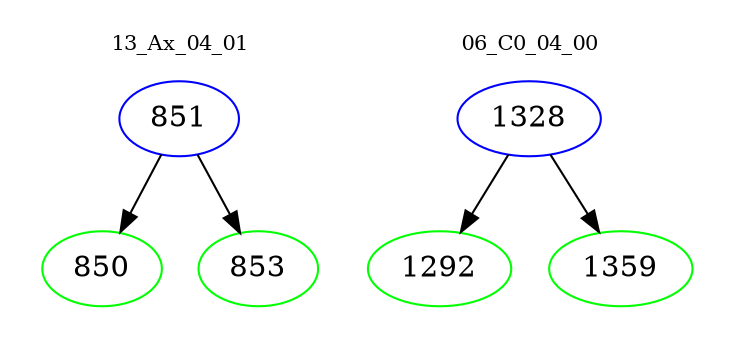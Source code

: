 digraph{
subgraph cluster_0 {
color = white
label = "13_Ax_04_01";
fontsize=10;
T0_851 [label="851", color="blue"]
T0_851 -> T0_850 [color="black"]
T0_850 [label="850", color="green"]
T0_851 -> T0_853 [color="black"]
T0_853 [label="853", color="green"]
}
subgraph cluster_1 {
color = white
label = "06_C0_04_00";
fontsize=10;
T1_1328 [label="1328", color="blue"]
T1_1328 -> T1_1292 [color="black"]
T1_1292 [label="1292", color="green"]
T1_1328 -> T1_1359 [color="black"]
T1_1359 [label="1359", color="green"]
}
}
